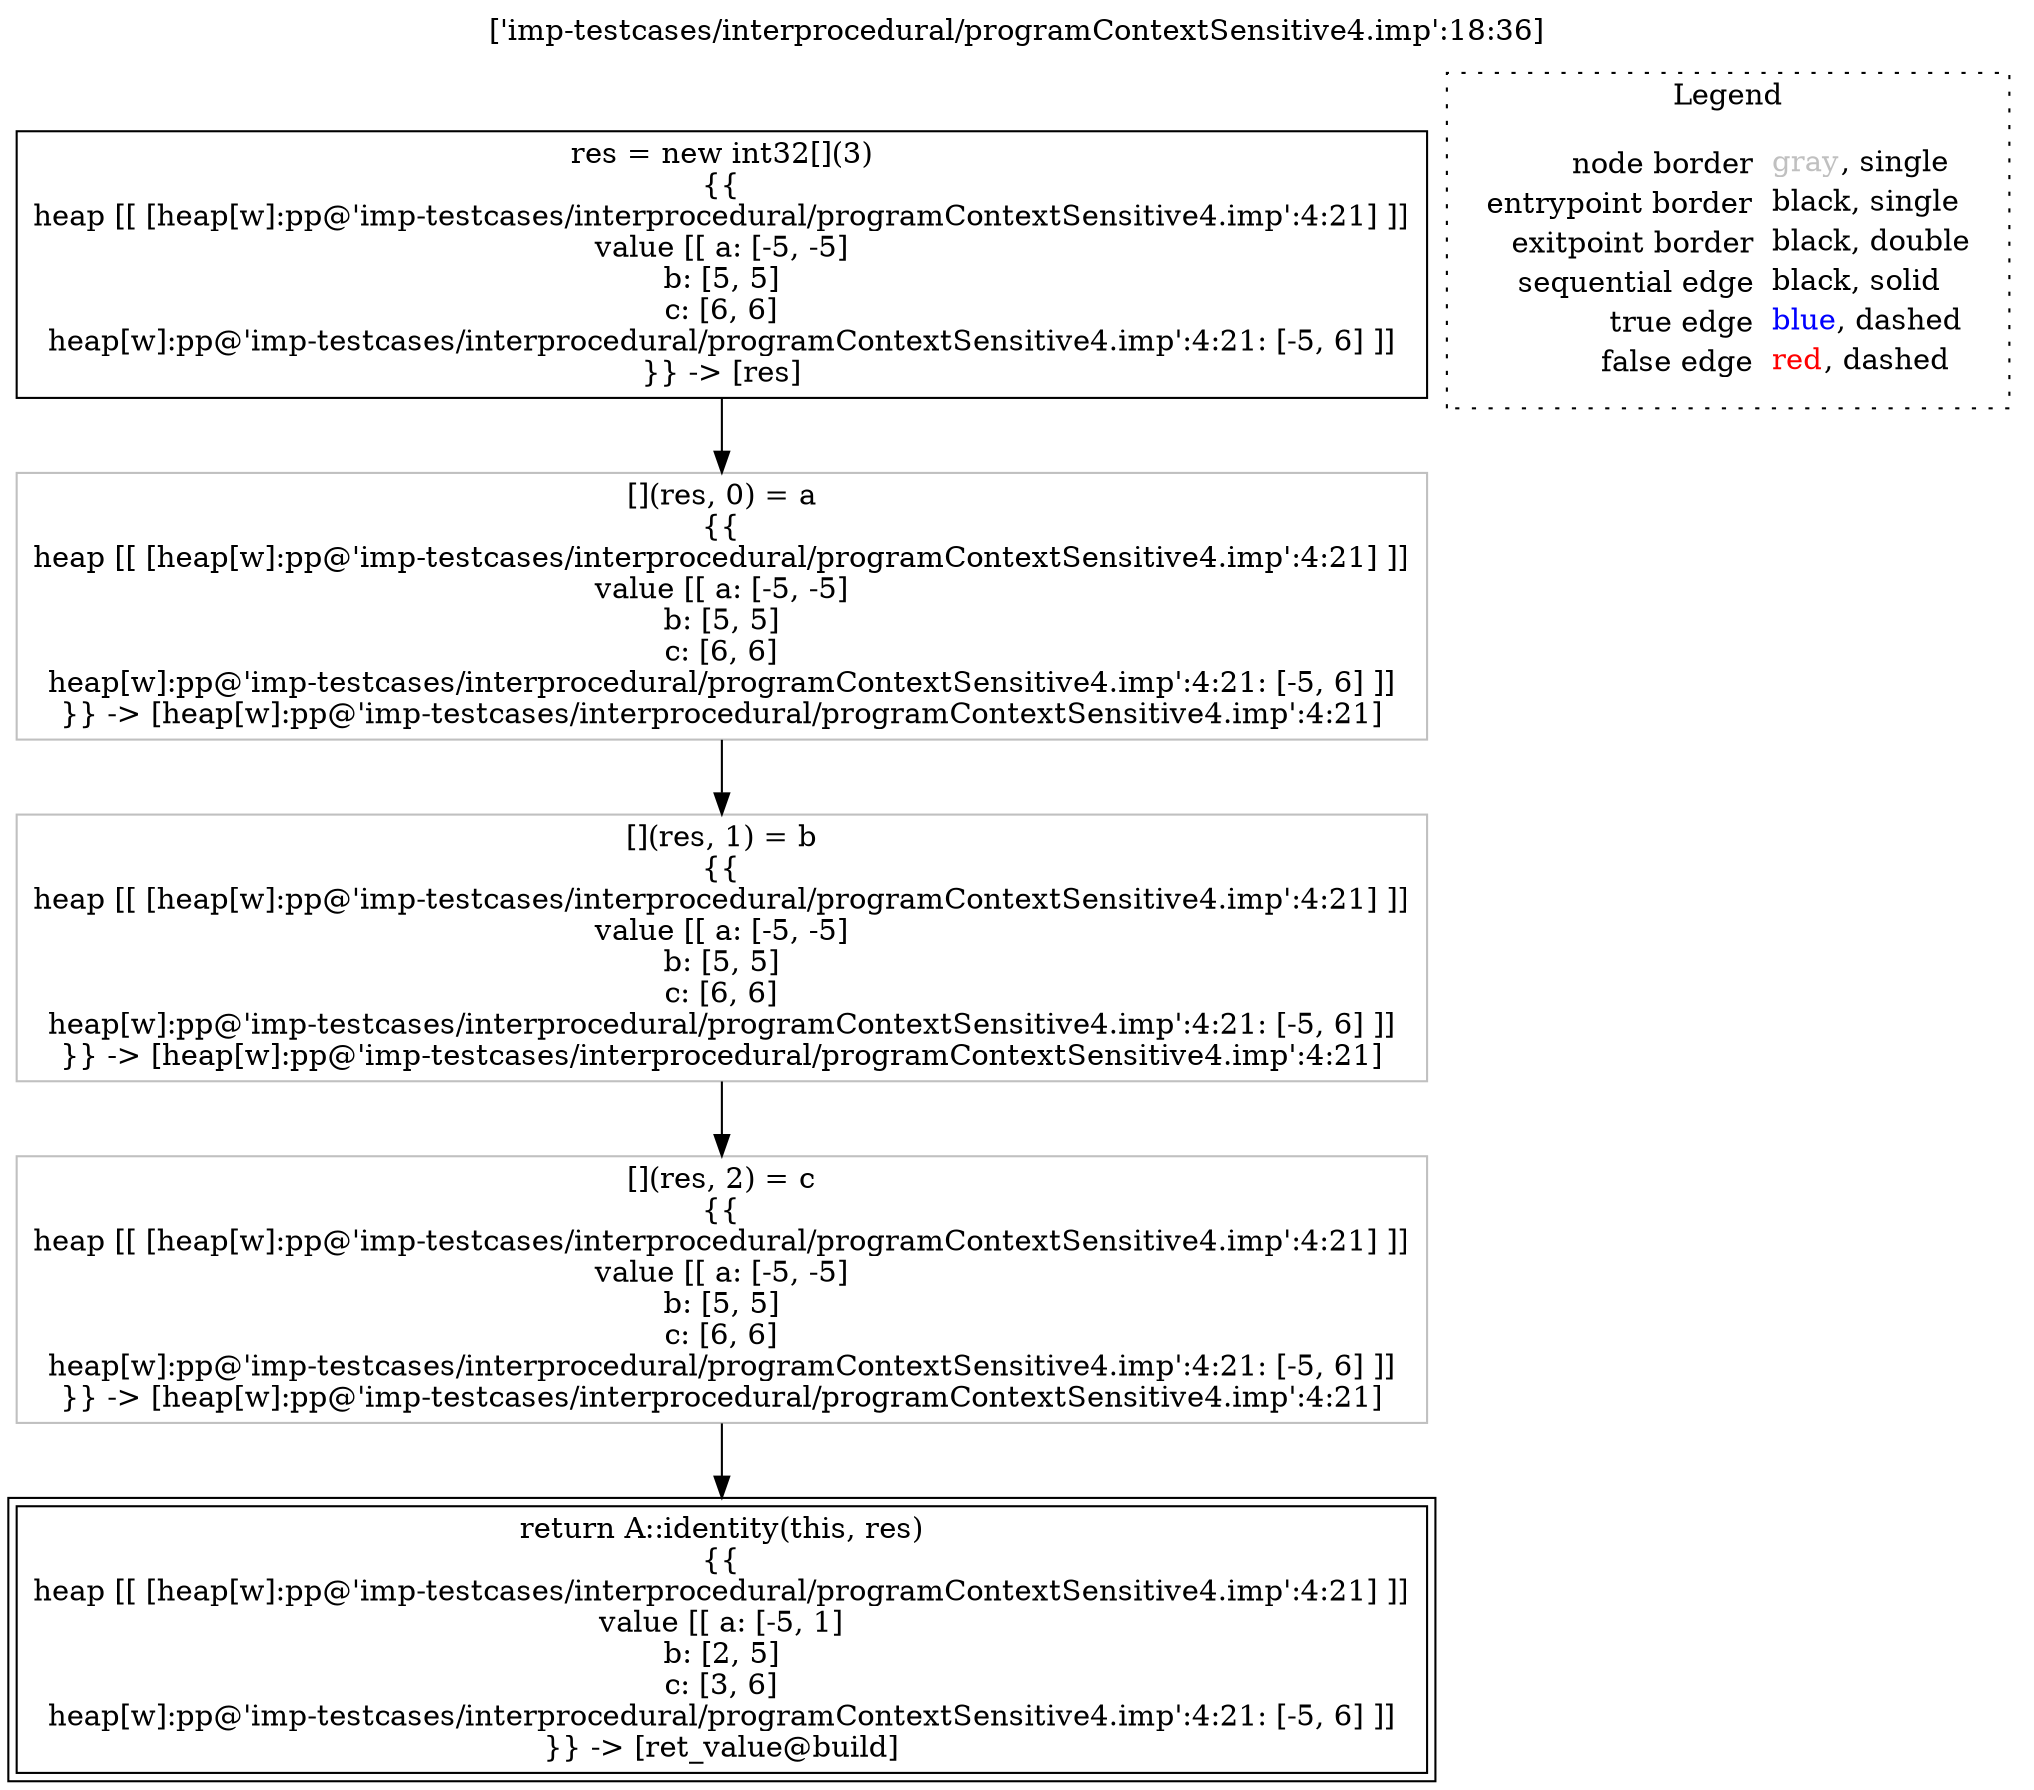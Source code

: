 digraph {
	labelloc="t";
	label="['imp-testcases/interprocedural/programContextSensitive4.imp':18:36]";
	"node0" [shape="rect",color="black",label=<res = new int32[](3)<BR/>{{<BR/>heap [[ [heap[w]:pp@'imp-testcases/interprocedural/programContextSensitive4.imp':4:21] ]]<BR/>value [[ a: [-5, -5]<BR/>b: [5, 5]<BR/>c: [6, 6]<BR/>heap[w]:pp@'imp-testcases/interprocedural/programContextSensitive4.imp':4:21: [-5, 6] ]]<BR/>}} -&gt; [res]>];
	"node1" [shape="rect",color="gray",label=<[](res, 1) = b<BR/>{{<BR/>heap [[ [heap[w]:pp@'imp-testcases/interprocedural/programContextSensitive4.imp':4:21] ]]<BR/>value [[ a: [-5, -5]<BR/>b: [5, 5]<BR/>c: [6, 6]<BR/>heap[w]:pp@'imp-testcases/interprocedural/programContextSensitive4.imp':4:21: [-5, 6] ]]<BR/>}} -&gt; [heap[w]:pp@'imp-testcases/interprocedural/programContextSensitive4.imp':4:21]>];
	"node2" [shape="rect",color="black",peripheries="2",label=<return A::identity(this, res)<BR/>{{<BR/>heap [[ [heap[w]:pp@'imp-testcases/interprocedural/programContextSensitive4.imp':4:21] ]]<BR/>value [[ a: [-5, 1]<BR/>b: [2, 5]<BR/>c: [3, 6]<BR/>heap[w]:pp@'imp-testcases/interprocedural/programContextSensitive4.imp':4:21: [-5, 6] ]]<BR/>}} -&gt; [ret_value@build]>];
	"node3" [shape="rect",color="gray",label=<[](res, 0) = a<BR/>{{<BR/>heap [[ [heap[w]:pp@'imp-testcases/interprocedural/programContextSensitive4.imp':4:21] ]]<BR/>value [[ a: [-5, -5]<BR/>b: [5, 5]<BR/>c: [6, 6]<BR/>heap[w]:pp@'imp-testcases/interprocedural/programContextSensitive4.imp':4:21: [-5, 6] ]]<BR/>}} -&gt; [heap[w]:pp@'imp-testcases/interprocedural/programContextSensitive4.imp':4:21]>];
	"node4" [shape="rect",color="gray",label=<[](res, 2) = c<BR/>{{<BR/>heap [[ [heap[w]:pp@'imp-testcases/interprocedural/programContextSensitive4.imp':4:21] ]]<BR/>value [[ a: [-5, -5]<BR/>b: [5, 5]<BR/>c: [6, 6]<BR/>heap[w]:pp@'imp-testcases/interprocedural/programContextSensitive4.imp':4:21: [-5, 6] ]]<BR/>}} -&gt; [heap[w]:pp@'imp-testcases/interprocedural/programContextSensitive4.imp':4:21]>];
	"node1" -> "node4" [color="black"];
	"node0" -> "node3" [color="black"];
	"node3" -> "node1" [color="black"];
	"node4" -> "node2" [color="black"];
subgraph cluster_legend {
	label="Legend";
	style=dotted;
	node [shape=plaintext];
	"legend" [label=<<table border="0" cellpadding="2" cellspacing="0" cellborder="0"><tr><td align="right">node border&nbsp;</td><td align="left"><font color="gray">gray</font>, single</td></tr><tr><td align="right">entrypoint border&nbsp;</td><td align="left"><font color="black">black</font>, single</td></tr><tr><td align="right">exitpoint border&nbsp;</td><td align="left"><font color="black">black</font>, double</td></tr><tr><td align="right">sequential edge&nbsp;</td><td align="left"><font color="black">black</font>, solid</td></tr><tr><td align="right">true edge&nbsp;</td><td align="left"><font color="blue">blue</font>, dashed</td></tr><tr><td align="right">false edge&nbsp;</td><td align="left"><font color="red">red</font>, dashed</td></tr></table>>];
}

}
